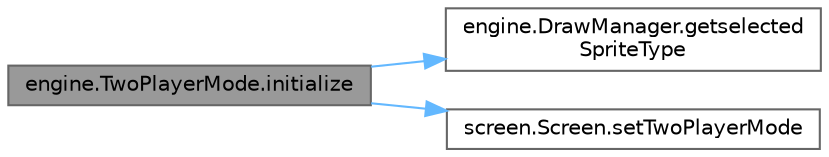 digraph "engine.TwoPlayerMode.initialize"
{
 // LATEX_PDF_SIZE
  bgcolor="transparent";
  edge [fontname=Helvetica,fontsize=10,labelfontname=Helvetica,labelfontsize=10];
  node [fontname=Helvetica,fontsize=10,shape=box,height=0.2,width=0.4];
  rankdir="LR";
  Node1 [id="Node000001",label="engine.TwoPlayerMode.initialize",height=0.2,width=0.4,color="gray40", fillcolor="grey60", style="filled", fontcolor="black",tooltip="Initializes basic screen properties, and adds necessary elements."];
  Node1 -> Node2 [id="edge1_Node000001_Node000002",color="steelblue1",style="solid",tooltip=" "];
  Node2 [id="Node000002",label="engine.DrawManager.getselected\lSpriteType",height=0.2,width=0.4,color="grey40", fillcolor="white", style="filled",URL="$classengine_1_1_draw_manager.html#a16019fb34636287f1d5b5e84e900c9c0",tooltip=" "];
  Node1 -> Node3 [id="edge2_Node000001_Node000003",color="steelblue1",style="solid",tooltip=" "];
  Node3 [id="Node000003",label="screen.Screen.setTwoPlayerMode",height=0.2,width=0.4,color="grey40", fillcolor="white", style="filled",URL="$classscreen_1_1_screen.html#a71e2e3ffc833529dfaabd43f0ef54a1a",tooltip=" "];
}
